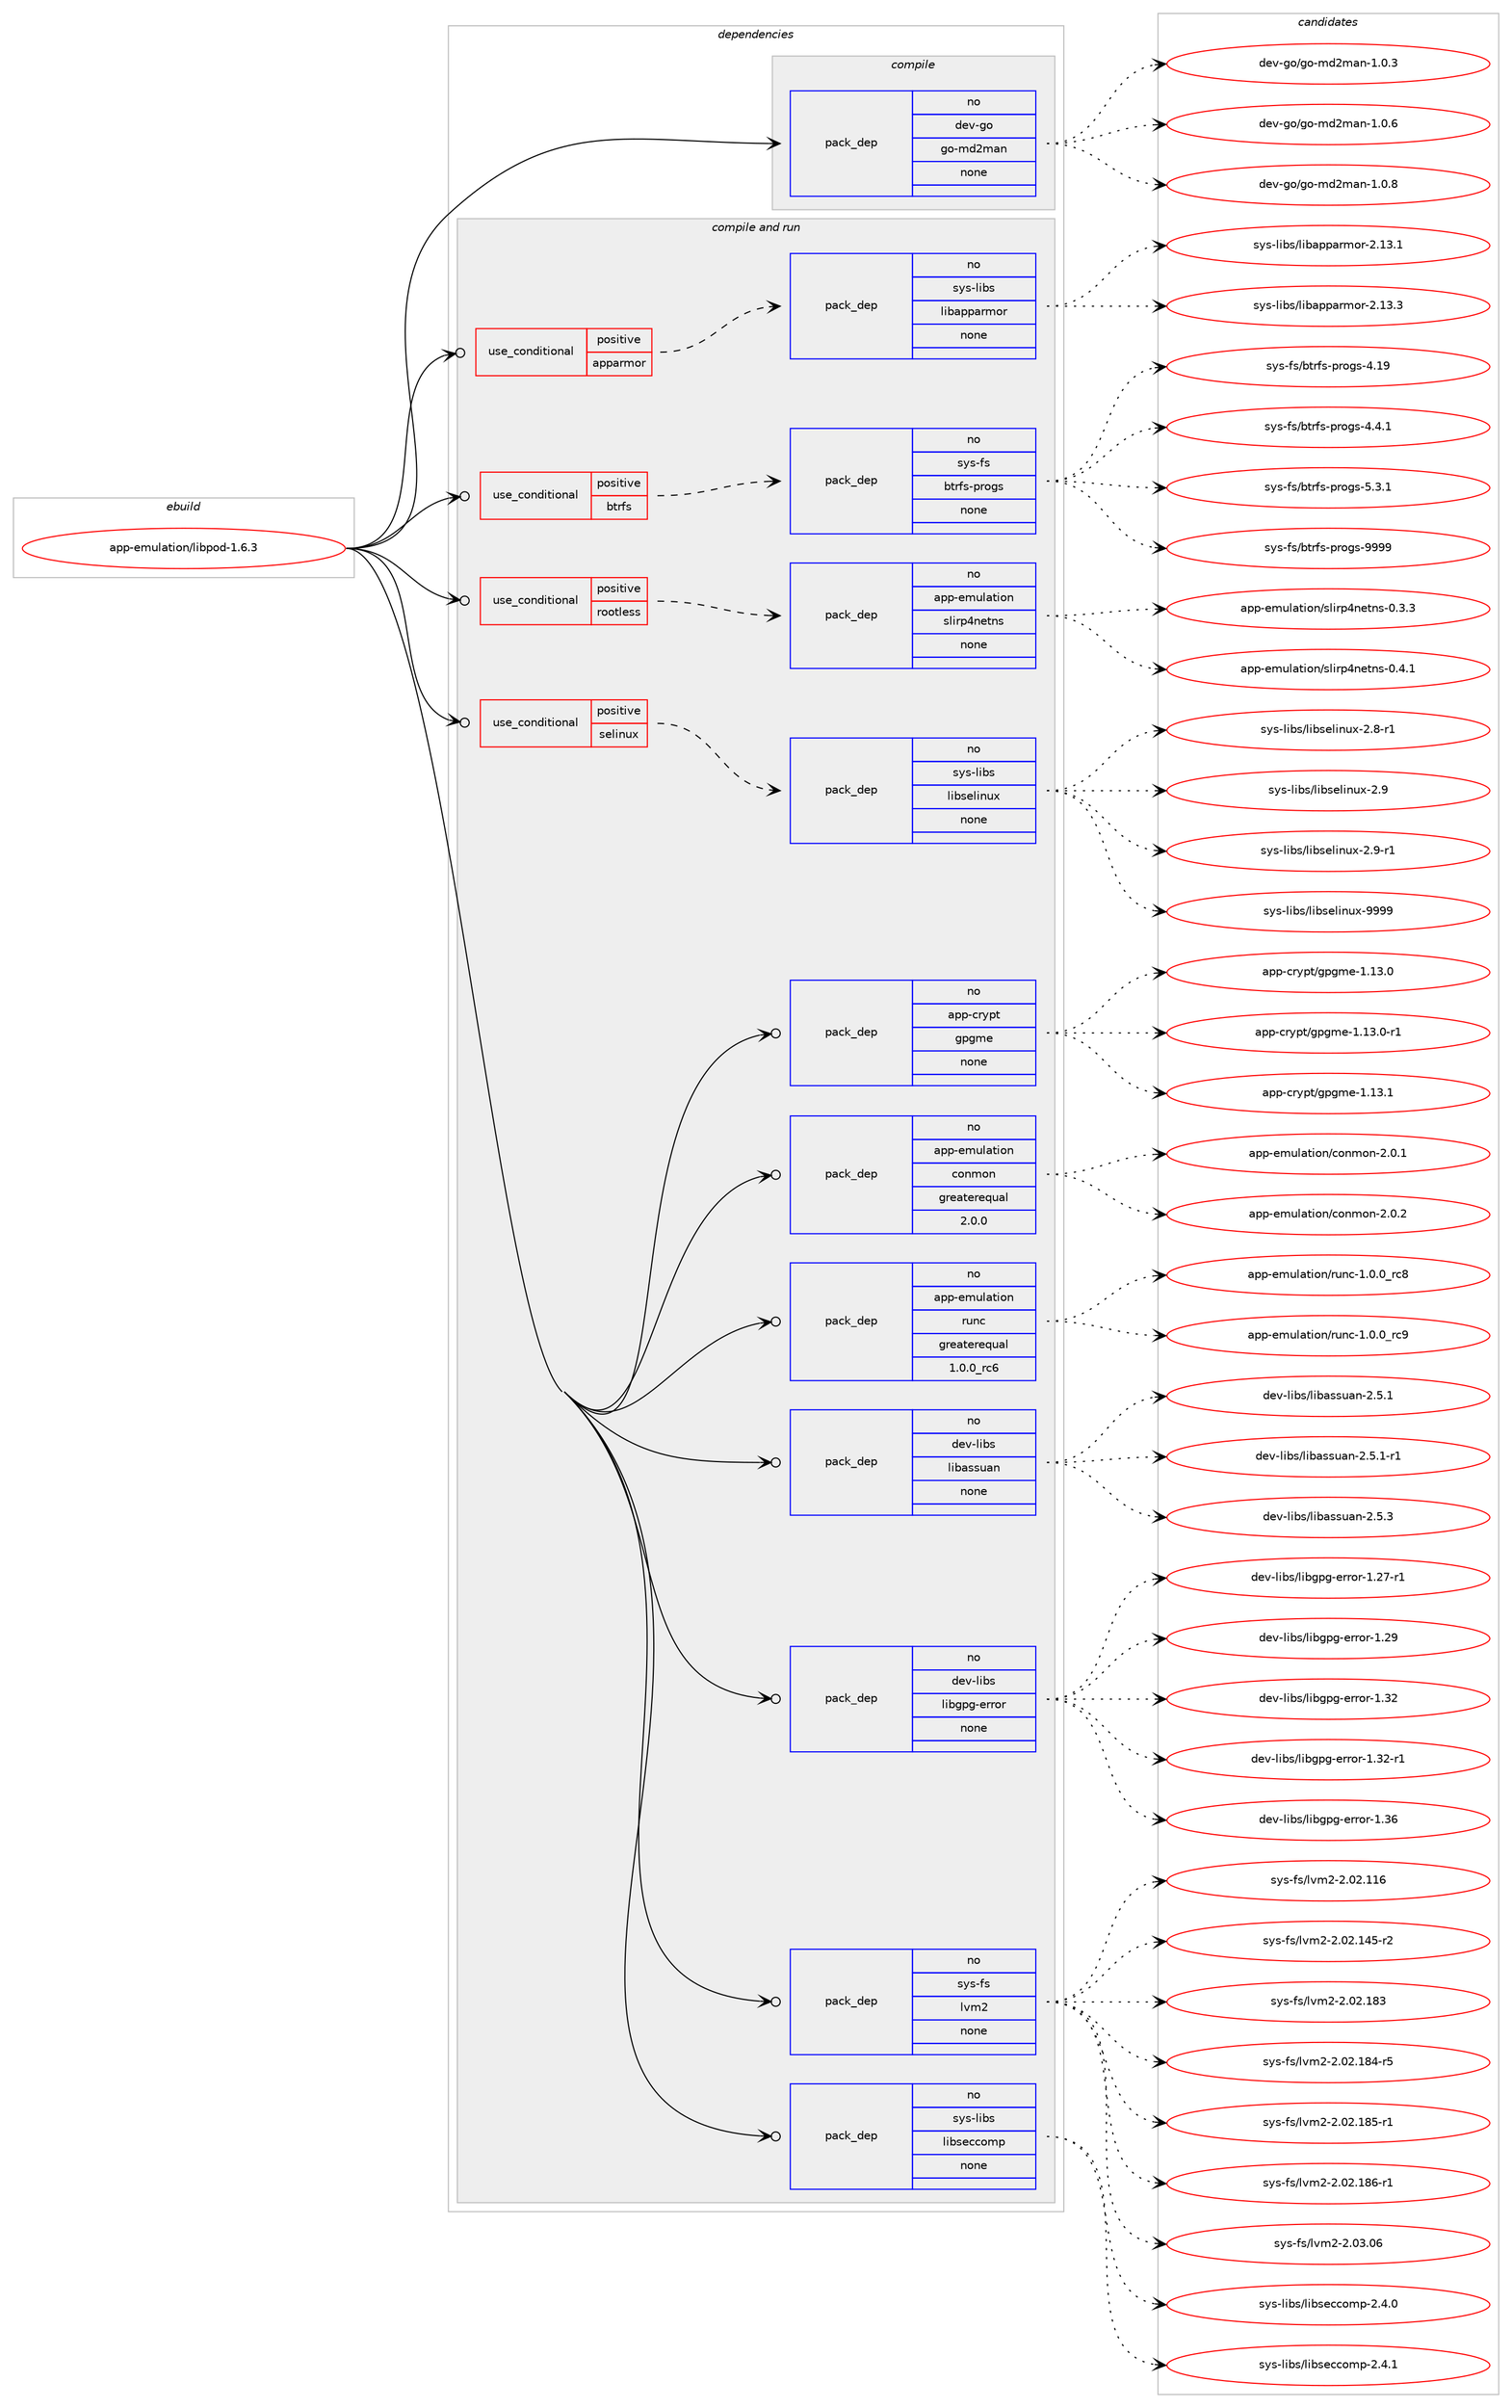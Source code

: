 digraph prolog {

# *************
# Graph options
# *************

newrank=true;
concentrate=true;
compound=true;
graph [rankdir=LR,fontname=Helvetica,fontsize=10,ranksep=1.5];#, ranksep=2.5, nodesep=0.2];
edge  [arrowhead=vee];
node  [fontname=Helvetica,fontsize=10];

# **********
# The ebuild
# **********

subgraph cluster_leftcol {
color=gray;
rank=same;
label=<<i>ebuild</i>>;
id [label="app-emulation/libpod-1.6.3", color=red, width=4, href="../app-emulation/libpod-1.6.3.svg"];
}

# ****************
# The dependencies
# ****************

subgraph cluster_midcol {
color=gray;
label=<<i>dependencies</i>>;
subgraph cluster_compile {
fillcolor="#eeeeee";
style=filled;
label=<<i>compile</i>>;
subgraph pack361961 {
dependency486534 [label=<<TABLE BORDER="0" CELLBORDER="1" CELLSPACING="0" CELLPADDING="4" WIDTH="220"><TR><TD ROWSPAN="6" CELLPADDING="30">pack_dep</TD></TR><TR><TD WIDTH="110">no</TD></TR><TR><TD>dev-go</TD></TR><TR><TD>go-md2man</TD></TR><TR><TD>none</TD></TR><TR><TD></TD></TR></TABLE>>, shape=none, color=blue];
}
id:e -> dependency486534:w [weight=20,style="solid",arrowhead="vee"];
}
subgraph cluster_compileandrun {
fillcolor="#eeeeee";
style=filled;
label=<<i>compile and run</i>>;
subgraph cond115759 {
dependency486535 [label=<<TABLE BORDER="0" CELLBORDER="1" CELLSPACING="0" CELLPADDING="4"><TR><TD ROWSPAN="3" CELLPADDING="10">use_conditional</TD></TR><TR><TD>positive</TD></TR><TR><TD>apparmor</TD></TR></TABLE>>, shape=none, color=red];
subgraph pack361962 {
dependency486536 [label=<<TABLE BORDER="0" CELLBORDER="1" CELLSPACING="0" CELLPADDING="4" WIDTH="220"><TR><TD ROWSPAN="6" CELLPADDING="30">pack_dep</TD></TR><TR><TD WIDTH="110">no</TD></TR><TR><TD>sys-libs</TD></TR><TR><TD>libapparmor</TD></TR><TR><TD>none</TD></TR><TR><TD></TD></TR></TABLE>>, shape=none, color=blue];
}
dependency486535:e -> dependency486536:w [weight=20,style="dashed",arrowhead="vee"];
}
id:e -> dependency486535:w [weight=20,style="solid",arrowhead="odotvee"];
subgraph cond115760 {
dependency486537 [label=<<TABLE BORDER="0" CELLBORDER="1" CELLSPACING="0" CELLPADDING="4"><TR><TD ROWSPAN="3" CELLPADDING="10">use_conditional</TD></TR><TR><TD>positive</TD></TR><TR><TD>btrfs</TD></TR></TABLE>>, shape=none, color=red];
subgraph pack361963 {
dependency486538 [label=<<TABLE BORDER="0" CELLBORDER="1" CELLSPACING="0" CELLPADDING="4" WIDTH="220"><TR><TD ROWSPAN="6" CELLPADDING="30">pack_dep</TD></TR><TR><TD WIDTH="110">no</TD></TR><TR><TD>sys-fs</TD></TR><TR><TD>btrfs-progs</TD></TR><TR><TD>none</TD></TR><TR><TD></TD></TR></TABLE>>, shape=none, color=blue];
}
dependency486537:e -> dependency486538:w [weight=20,style="dashed",arrowhead="vee"];
}
id:e -> dependency486537:w [weight=20,style="solid",arrowhead="odotvee"];
subgraph cond115761 {
dependency486539 [label=<<TABLE BORDER="0" CELLBORDER="1" CELLSPACING="0" CELLPADDING="4"><TR><TD ROWSPAN="3" CELLPADDING="10">use_conditional</TD></TR><TR><TD>positive</TD></TR><TR><TD>rootless</TD></TR></TABLE>>, shape=none, color=red];
subgraph pack361964 {
dependency486540 [label=<<TABLE BORDER="0" CELLBORDER="1" CELLSPACING="0" CELLPADDING="4" WIDTH="220"><TR><TD ROWSPAN="6" CELLPADDING="30">pack_dep</TD></TR><TR><TD WIDTH="110">no</TD></TR><TR><TD>app-emulation</TD></TR><TR><TD>slirp4netns</TD></TR><TR><TD>none</TD></TR><TR><TD></TD></TR></TABLE>>, shape=none, color=blue];
}
dependency486539:e -> dependency486540:w [weight=20,style="dashed",arrowhead="vee"];
}
id:e -> dependency486539:w [weight=20,style="solid",arrowhead="odotvee"];
subgraph cond115762 {
dependency486541 [label=<<TABLE BORDER="0" CELLBORDER="1" CELLSPACING="0" CELLPADDING="4"><TR><TD ROWSPAN="3" CELLPADDING="10">use_conditional</TD></TR><TR><TD>positive</TD></TR><TR><TD>selinux</TD></TR></TABLE>>, shape=none, color=red];
subgraph pack361965 {
dependency486542 [label=<<TABLE BORDER="0" CELLBORDER="1" CELLSPACING="0" CELLPADDING="4" WIDTH="220"><TR><TD ROWSPAN="6" CELLPADDING="30">pack_dep</TD></TR><TR><TD WIDTH="110">no</TD></TR><TR><TD>sys-libs</TD></TR><TR><TD>libselinux</TD></TR><TR><TD>none</TD></TR><TR><TD></TD></TR></TABLE>>, shape=none, color=blue];
}
dependency486541:e -> dependency486542:w [weight=20,style="dashed",arrowhead="vee"];
}
id:e -> dependency486541:w [weight=20,style="solid",arrowhead="odotvee"];
subgraph pack361966 {
dependency486543 [label=<<TABLE BORDER="0" CELLBORDER="1" CELLSPACING="0" CELLPADDING="4" WIDTH="220"><TR><TD ROWSPAN="6" CELLPADDING="30">pack_dep</TD></TR><TR><TD WIDTH="110">no</TD></TR><TR><TD>app-crypt</TD></TR><TR><TD>gpgme</TD></TR><TR><TD>none</TD></TR><TR><TD></TD></TR></TABLE>>, shape=none, color=blue];
}
id:e -> dependency486543:w [weight=20,style="solid",arrowhead="odotvee"];
subgraph pack361967 {
dependency486544 [label=<<TABLE BORDER="0" CELLBORDER="1" CELLSPACING="0" CELLPADDING="4" WIDTH="220"><TR><TD ROWSPAN="6" CELLPADDING="30">pack_dep</TD></TR><TR><TD WIDTH="110">no</TD></TR><TR><TD>app-emulation</TD></TR><TR><TD>conmon</TD></TR><TR><TD>greaterequal</TD></TR><TR><TD>2.0.0</TD></TR></TABLE>>, shape=none, color=blue];
}
id:e -> dependency486544:w [weight=20,style="solid",arrowhead="odotvee"];
subgraph pack361968 {
dependency486545 [label=<<TABLE BORDER="0" CELLBORDER="1" CELLSPACING="0" CELLPADDING="4" WIDTH="220"><TR><TD ROWSPAN="6" CELLPADDING="30">pack_dep</TD></TR><TR><TD WIDTH="110">no</TD></TR><TR><TD>app-emulation</TD></TR><TR><TD>runc</TD></TR><TR><TD>greaterequal</TD></TR><TR><TD>1.0.0_rc6</TD></TR></TABLE>>, shape=none, color=blue];
}
id:e -> dependency486545:w [weight=20,style="solid",arrowhead="odotvee"];
subgraph pack361969 {
dependency486546 [label=<<TABLE BORDER="0" CELLBORDER="1" CELLSPACING="0" CELLPADDING="4" WIDTH="220"><TR><TD ROWSPAN="6" CELLPADDING="30">pack_dep</TD></TR><TR><TD WIDTH="110">no</TD></TR><TR><TD>dev-libs</TD></TR><TR><TD>libassuan</TD></TR><TR><TD>none</TD></TR><TR><TD></TD></TR></TABLE>>, shape=none, color=blue];
}
id:e -> dependency486546:w [weight=20,style="solid",arrowhead="odotvee"];
subgraph pack361970 {
dependency486547 [label=<<TABLE BORDER="0" CELLBORDER="1" CELLSPACING="0" CELLPADDING="4" WIDTH="220"><TR><TD ROWSPAN="6" CELLPADDING="30">pack_dep</TD></TR><TR><TD WIDTH="110">no</TD></TR><TR><TD>dev-libs</TD></TR><TR><TD>libgpg-error</TD></TR><TR><TD>none</TD></TR><TR><TD></TD></TR></TABLE>>, shape=none, color=blue];
}
id:e -> dependency486547:w [weight=20,style="solid",arrowhead="odotvee"];
subgraph pack361971 {
dependency486548 [label=<<TABLE BORDER="0" CELLBORDER="1" CELLSPACING="0" CELLPADDING="4" WIDTH="220"><TR><TD ROWSPAN="6" CELLPADDING="30">pack_dep</TD></TR><TR><TD WIDTH="110">no</TD></TR><TR><TD>sys-fs</TD></TR><TR><TD>lvm2</TD></TR><TR><TD>none</TD></TR><TR><TD></TD></TR></TABLE>>, shape=none, color=blue];
}
id:e -> dependency486548:w [weight=20,style="solid",arrowhead="odotvee"];
subgraph pack361972 {
dependency486549 [label=<<TABLE BORDER="0" CELLBORDER="1" CELLSPACING="0" CELLPADDING="4" WIDTH="220"><TR><TD ROWSPAN="6" CELLPADDING="30">pack_dep</TD></TR><TR><TD WIDTH="110">no</TD></TR><TR><TD>sys-libs</TD></TR><TR><TD>libseccomp</TD></TR><TR><TD>none</TD></TR><TR><TD></TD></TR></TABLE>>, shape=none, color=blue];
}
id:e -> dependency486549:w [weight=20,style="solid",arrowhead="odotvee"];
}
subgraph cluster_run {
fillcolor="#eeeeee";
style=filled;
label=<<i>run</i>>;
}
}

# **************
# The candidates
# **************

subgraph cluster_choices {
rank=same;
color=gray;
label=<<i>candidates</i>>;

subgraph choice361961 {
color=black;
nodesep=1;
choice1001011184510311147103111451091005010997110454946484651 [label="dev-go/go-md2man-1.0.3", color=red, width=4,href="../dev-go/go-md2man-1.0.3.svg"];
choice1001011184510311147103111451091005010997110454946484654 [label="dev-go/go-md2man-1.0.6", color=red, width=4,href="../dev-go/go-md2man-1.0.6.svg"];
choice1001011184510311147103111451091005010997110454946484656 [label="dev-go/go-md2man-1.0.8", color=red, width=4,href="../dev-go/go-md2man-1.0.8.svg"];
dependency486534:e -> choice1001011184510311147103111451091005010997110454946484651:w [style=dotted,weight="100"];
dependency486534:e -> choice1001011184510311147103111451091005010997110454946484654:w [style=dotted,weight="100"];
dependency486534:e -> choice1001011184510311147103111451091005010997110454946484656:w [style=dotted,weight="100"];
}
subgraph choice361962 {
color=black;
nodesep=1;
choice11512111545108105981154710810598971121129711410911111445504649514649 [label="sys-libs/libapparmor-2.13.1", color=red, width=4,href="../sys-libs/libapparmor-2.13.1.svg"];
choice11512111545108105981154710810598971121129711410911111445504649514651 [label="sys-libs/libapparmor-2.13.3", color=red, width=4,href="../sys-libs/libapparmor-2.13.3.svg"];
dependency486536:e -> choice11512111545108105981154710810598971121129711410911111445504649514649:w [style=dotted,weight="100"];
dependency486536:e -> choice11512111545108105981154710810598971121129711410911111445504649514651:w [style=dotted,weight="100"];
}
subgraph choice361963 {
color=black;
nodesep=1;
choice115121115451021154798116114102115451121141111031154552464957 [label="sys-fs/btrfs-progs-4.19", color=red, width=4,href="../sys-fs/btrfs-progs-4.19.svg"];
choice11512111545102115479811611410211545112114111103115455246524649 [label="sys-fs/btrfs-progs-4.4.1", color=red, width=4,href="../sys-fs/btrfs-progs-4.4.1.svg"];
choice11512111545102115479811611410211545112114111103115455346514649 [label="sys-fs/btrfs-progs-5.3.1", color=red, width=4,href="../sys-fs/btrfs-progs-5.3.1.svg"];
choice115121115451021154798116114102115451121141111031154557575757 [label="sys-fs/btrfs-progs-9999", color=red, width=4,href="../sys-fs/btrfs-progs-9999.svg"];
dependency486538:e -> choice115121115451021154798116114102115451121141111031154552464957:w [style=dotted,weight="100"];
dependency486538:e -> choice11512111545102115479811611410211545112114111103115455246524649:w [style=dotted,weight="100"];
dependency486538:e -> choice11512111545102115479811611410211545112114111103115455346514649:w [style=dotted,weight="100"];
dependency486538:e -> choice115121115451021154798116114102115451121141111031154557575757:w [style=dotted,weight="100"];
}
subgraph choice361964 {
color=black;
nodesep=1;
choice9711211245101109117108971161051111104711510810511411252110101116110115454846514651 [label="app-emulation/slirp4netns-0.3.3", color=red, width=4,href="../app-emulation/slirp4netns-0.3.3.svg"];
choice9711211245101109117108971161051111104711510810511411252110101116110115454846524649 [label="app-emulation/slirp4netns-0.4.1", color=red, width=4,href="../app-emulation/slirp4netns-0.4.1.svg"];
dependency486540:e -> choice9711211245101109117108971161051111104711510810511411252110101116110115454846514651:w [style=dotted,weight="100"];
dependency486540:e -> choice9711211245101109117108971161051111104711510810511411252110101116110115454846524649:w [style=dotted,weight="100"];
}
subgraph choice361965 {
color=black;
nodesep=1;
choice11512111545108105981154710810598115101108105110117120455046564511449 [label="sys-libs/libselinux-2.8-r1", color=red, width=4,href="../sys-libs/libselinux-2.8-r1.svg"];
choice1151211154510810598115471081059811510110810511011712045504657 [label="sys-libs/libselinux-2.9", color=red, width=4,href="../sys-libs/libselinux-2.9.svg"];
choice11512111545108105981154710810598115101108105110117120455046574511449 [label="sys-libs/libselinux-2.9-r1", color=red, width=4,href="../sys-libs/libselinux-2.9-r1.svg"];
choice115121115451081059811547108105981151011081051101171204557575757 [label="sys-libs/libselinux-9999", color=red, width=4,href="../sys-libs/libselinux-9999.svg"];
dependency486542:e -> choice11512111545108105981154710810598115101108105110117120455046564511449:w [style=dotted,weight="100"];
dependency486542:e -> choice1151211154510810598115471081059811510110810511011712045504657:w [style=dotted,weight="100"];
dependency486542:e -> choice11512111545108105981154710810598115101108105110117120455046574511449:w [style=dotted,weight="100"];
dependency486542:e -> choice115121115451081059811547108105981151011081051101171204557575757:w [style=dotted,weight="100"];
}
subgraph choice361966 {
color=black;
nodesep=1;
choice9711211245991141211121164710311210310910145494649514648 [label="app-crypt/gpgme-1.13.0", color=red, width=4,href="../app-crypt/gpgme-1.13.0.svg"];
choice97112112459911412111211647103112103109101454946495146484511449 [label="app-crypt/gpgme-1.13.0-r1", color=red, width=4,href="../app-crypt/gpgme-1.13.0-r1.svg"];
choice9711211245991141211121164710311210310910145494649514649 [label="app-crypt/gpgme-1.13.1", color=red, width=4,href="../app-crypt/gpgme-1.13.1.svg"];
dependency486543:e -> choice9711211245991141211121164710311210310910145494649514648:w [style=dotted,weight="100"];
dependency486543:e -> choice97112112459911412111211647103112103109101454946495146484511449:w [style=dotted,weight="100"];
dependency486543:e -> choice9711211245991141211121164710311210310910145494649514649:w [style=dotted,weight="100"];
}
subgraph choice361967 {
color=black;
nodesep=1;
choice9711211245101109117108971161051111104799111110109111110455046484649 [label="app-emulation/conmon-2.0.1", color=red, width=4,href="../app-emulation/conmon-2.0.1.svg"];
choice9711211245101109117108971161051111104799111110109111110455046484650 [label="app-emulation/conmon-2.0.2", color=red, width=4,href="../app-emulation/conmon-2.0.2.svg"];
dependency486544:e -> choice9711211245101109117108971161051111104799111110109111110455046484649:w [style=dotted,weight="100"];
dependency486544:e -> choice9711211245101109117108971161051111104799111110109111110455046484650:w [style=dotted,weight="100"];
}
subgraph choice361968 {
color=black;
nodesep=1;
choice9711211245101109117108971161051111104711411711099454946484648951149956 [label="app-emulation/runc-1.0.0_rc8", color=red, width=4,href="../app-emulation/runc-1.0.0_rc8.svg"];
choice9711211245101109117108971161051111104711411711099454946484648951149957 [label="app-emulation/runc-1.0.0_rc9", color=red, width=4,href="../app-emulation/runc-1.0.0_rc9.svg"];
dependency486545:e -> choice9711211245101109117108971161051111104711411711099454946484648951149956:w [style=dotted,weight="100"];
dependency486545:e -> choice9711211245101109117108971161051111104711411711099454946484648951149957:w [style=dotted,weight="100"];
}
subgraph choice361969 {
color=black;
nodesep=1;
choice100101118451081059811547108105989711511511797110455046534649 [label="dev-libs/libassuan-2.5.1", color=red, width=4,href="../dev-libs/libassuan-2.5.1.svg"];
choice1001011184510810598115471081059897115115117971104550465346494511449 [label="dev-libs/libassuan-2.5.1-r1", color=red, width=4,href="../dev-libs/libassuan-2.5.1-r1.svg"];
choice100101118451081059811547108105989711511511797110455046534651 [label="dev-libs/libassuan-2.5.3", color=red, width=4,href="../dev-libs/libassuan-2.5.3.svg"];
dependency486546:e -> choice100101118451081059811547108105989711511511797110455046534649:w [style=dotted,weight="100"];
dependency486546:e -> choice1001011184510810598115471081059897115115117971104550465346494511449:w [style=dotted,weight="100"];
dependency486546:e -> choice100101118451081059811547108105989711511511797110455046534651:w [style=dotted,weight="100"];
}
subgraph choice361970 {
color=black;
nodesep=1;
choice100101118451081059811547108105981031121034510111411411111445494650554511449 [label="dev-libs/libgpg-error-1.27-r1", color=red, width=4,href="../dev-libs/libgpg-error-1.27-r1.svg"];
choice10010111845108105981154710810598103112103451011141141111144549465057 [label="dev-libs/libgpg-error-1.29", color=red, width=4,href="../dev-libs/libgpg-error-1.29.svg"];
choice10010111845108105981154710810598103112103451011141141111144549465150 [label="dev-libs/libgpg-error-1.32", color=red, width=4,href="../dev-libs/libgpg-error-1.32.svg"];
choice100101118451081059811547108105981031121034510111411411111445494651504511449 [label="dev-libs/libgpg-error-1.32-r1", color=red, width=4,href="../dev-libs/libgpg-error-1.32-r1.svg"];
choice10010111845108105981154710810598103112103451011141141111144549465154 [label="dev-libs/libgpg-error-1.36", color=red, width=4,href="../dev-libs/libgpg-error-1.36.svg"];
dependency486547:e -> choice100101118451081059811547108105981031121034510111411411111445494650554511449:w [style=dotted,weight="100"];
dependency486547:e -> choice10010111845108105981154710810598103112103451011141141111144549465057:w [style=dotted,weight="100"];
dependency486547:e -> choice10010111845108105981154710810598103112103451011141141111144549465150:w [style=dotted,weight="100"];
dependency486547:e -> choice100101118451081059811547108105981031121034510111411411111445494651504511449:w [style=dotted,weight="100"];
dependency486547:e -> choice10010111845108105981154710810598103112103451011141141111144549465154:w [style=dotted,weight="100"];
}
subgraph choice361971 {
color=black;
nodesep=1;
choice115121115451021154710811810950455046485046494954 [label="sys-fs/lvm2-2.02.116", color=red, width=4,href="../sys-fs/lvm2-2.02.116.svg"];
choice1151211154510211547108118109504550464850464952534511450 [label="sys-fs/lvm2-2.02.145-r2", color=red, width=4,href="../sys-fs/lvm2-2.02.145-r2.svg"];
choice115121115451021154710811810950455046485046495651 [label="sys-fs/lvm2-2.02.183", color=red, width=4,href="../sys-fs/lvm2-2.02.183.svg"];
choice1151211154510211547108118109504550464850464956524511453 [label="sys-fs/lvm2-2.02.184-r5", color=red, width=4,href="../sys-fs/lvm2-2.02.184-r5.svg"];
choice1151211154510211547108118109504550464850464956534511449 [label="sys-fs/lvm2-2.02.185-r1", color=red, width=4,href="../sys-fs/lvm2-2.02.185-r1.svg"];
choice1151211154510211547108118109504550464850464956544511449 [label="sys-fs/lvm2-2.02.186-r1", color=red, width=4,href="../sys-fs/lvm2-2.02.186-r1.svg"];
choice1151211154510211547108118109504550464851464854 [label="sys-fs/lvm2-2.03.06", color=red, width=4,href="../sys-fs/lvm2-2.03.06.svg"];
dependency486548:e -> choice115121115451021154710811810950455046485046494954:w [style=dotted,weight="100"];
dependency486548:e -> choice1151211154510211547108118109504550464850464952534511450:w [style=dotted,weight="100"];
dependency486548:e -> choice115121115451021154710811810950455046485046495651:w [style=dotted,weight="100"];
dependency486548:e -> choice1151211154510211547108118109504550464850464956524511453:w [style=dotted,weight="100"];
dependency486548:e -> choice1151211154510211547108118109504550464850464956534511449:w [style=dotted,weight="100"];
dependency486548:e -> choice1151211154510211547108118109504550464850464956544511449:w [style=dotted,weight="100"];
dependency486548:e -> choice1151211154510211547108118109504550464851464854:w [style=dotted,weight="100"];
}
subgraph choice361972 {
color=black;
nodesep=1;
choice115121115451081059811547108105981151019999111109112455046524648 [label="sys-libs/libseccomp-2.4.0", color=red, width=4,href="../sys-libs/libseccomp-2.4.0.svg"];
choice115121115451081059811547108105981151019999111109112455046524649 [label="sys-libs/libseccomp-2.4.1", color=red, width=4,href="../sys-libs/libseccomp-2.4.1.svg"];
dependency486549:e -> choice115121115451081059811547108105981151019999111109112455046524648:w [style=dotted,weight="100"];
dependency486549:e -> choice115121115451081059811547108105981151019999111109112455046524649:w [style=dotted,weight="100"];
}
}

}
